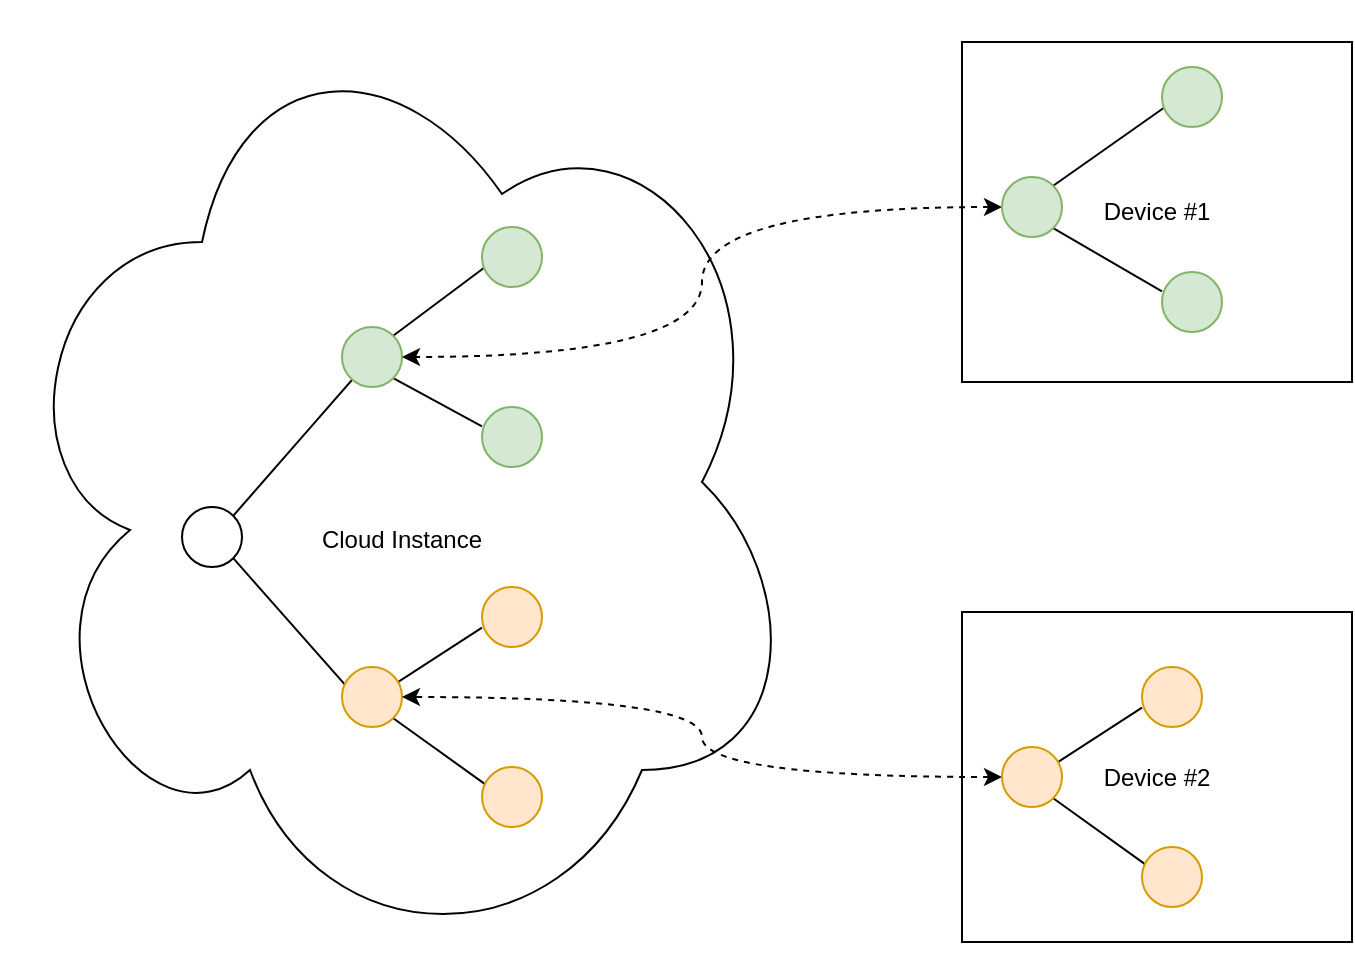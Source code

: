 <mxfile version="13.3.9" type="device"><diagram id="TDVsU0bWYbg5GR-F5wQf" name="Page-1"><mxGraphModel dx="1102" dy="1000" grid="1" gridSize="10" guides="1" tooltips="1" connect="1" arrows="1" fold="1" page="1" pageScale="1" pageWidth="850" pageHeight="1100" math="0" shadow="0"><root><mxCell id="0"/><mxCell id="1" parent="0"/><mxCell id="qtzBIcuewse_vjHaRkxX-16" value="&lt;br&gt;&lt;br&gt;&lt;br&gt;&lt;br&gt;Cloud Instance" style="ellipse;shape=cloud;whiteSpace=wrap;html=1;fillColor=none;" vertex="1" parent="1"><mxGeometry x="40" y="40" width="400" height="480" as="geometry"/></mxCell><mxCell id="qtzBIcuewse_vjHaRkxX-17" value="Device #1" style="rounded=0;whiteSpace=wrap;html=1;fillColor=none;" vertex="1" parent="1"><mxGeometry x="520" y="60" width="195" height="170" as="geometry"/></mxCell><mxCell id="qtzBIcuewse_vjHaRkxX-18" style="rounded=0;orthogonalLoop=1;jettySize=auto;html=1;exitX=1;exitY=1;exitDx=0;exitDy=0;entryX=0.06;entryY=0.307;entryDx=0;entryDy=0;entryPerimeter=0;endArrow=none;endFill=0;" edge="1" parent="1" source="qtzBIcuewse_vjHaRkxX-20" target="qtzBIcuewse_vjHaRkxX-26"><mxGeometry relative="1" as="geometry"/></mxCell><mxCell id="qtzBIcuewse_vjHaRkxX-19" style="edgeStyle=none;rounded=0;orthogonalLoop=1;jettySize=auto;html=1;exitX=1;exitY=0;exitDx=0;exitDy=0;endArrow=none;endFill=0;" edge="1" parent="1" source="qtzBIcuewse_vjHaRkxX-20" target="qtzBIcuewse_vjHaRkxX-23"><mxGeometry relative="1" as="geometry"/></mxCell><mxCell id="qtzBIcuewse_vjHaRkxX-20" value="" style="ellipse;whiteSpace=wrap;html=1;aspect=fixed;" vertex="1" parent="1"><mxGeometry x="130" y="292.5" width="30" height="30" as="geometry"/></mxCell><mxCell id="qtzBIcuewse_vjHaRkxX-21" style="edgeStyle=none;rounded=0;orthogonalLoop=1;jettySize=auto;html=1;exitX=1;exitY=0;exitDx=0;exitDy=0;entryX=0.069;entryY=0.655;entryDx=0;entryDy=0;entryPerimeter=0;endArrow=none;endFill=0;" edge="1" parent="1" source="qtzBIcuewse_vjHaRkxX-23" target="qtzBIcuewse_vjHaRkxX-27"><mxGeometry relative="1" as="geometry"/></mxCell><mxCell id="qtzBIcuewse_vjHaRkxX-22" style="edgeStyle=none;rounded=0;orthogonalLoop=1;jettySize=auto;html=1;exitX=1;exitY=1;exitDx=0;exitDy=0;entryX=0;entryY=0.322;entryDx=0;entryDy=0;entryPerimeter=0;endArrow=none;endFill=0;" edge="1" parent="1" source="qtzBIcuewse_vjHaRkxX-23" target="qtzBIcuewse_vjHaRkxX-28"><mxGeometry relative="1" as="geometry"/></mxCell><mxCell id="qtzBIcuewse_vjHaRkxX-23" value="" style="ellipse;whiteSpace=wrap;html=1;aspect=fixed;fillColor=#d5e8d4;strokeColor=#82b366;" vertex="1" parent="1"><mxGeometry x="210" y="202.5" width="30" height="30" as="geometry"/></mxCell><mxCell id="qtzBIcuewse_vjHaRkxX-24" style="edgeStyle=none;rounded=0;orthogonalLoop=1;jettySize=auto;html=1;exitX=0.944;exitY=0.244;exitDx=0;exitDy=0;endArrow=none;endFill=0;entryX=0;entryY=0.678;entryDx=0;entryDy=0;entryPerimeter=0;exitPerimeter=0;" edge="1" parent="1" source="qtzBIcuewse_vjHaRkxX-26" target="qtzBIcuewse_vjHaRkxX-29"><mxGeometry relative="1" as="geometry"><mxPoint x="270" y="362.5" as="targetPoint"/></mxGeometry></mxCell><mxCell id="qtzBIcuewse_vjHaRkxX-25" style="edgeStyle=none;rounded=0;orthogonalLoop=1;jettySize=auto;html=1;exitX=1;exitY=1;exitDx=0;exitDy=0;entryX=0.056;entryY=0.289;entryDx=0;entryDy=0;entryPerimeter=0;endArrow=none;endFill=0;" edge="1" parent="1" source="qtzBIcuewse_vjHaRkxX-26" target="qtzBIcuewse_vjHaRkxX-30"><mxGeometry relative="1" as="geometry"/></mxCell><mxCell id="qtzBIcuewse_vjHaRkxX-26" value="" style="ellipse;whiteSpace=wrap;html=1;aspect=fixed;fillColor=#ffe6cc;strokeColor=#d79b00;" vertex="1" parent="1"><mxGeometry x="210" y="372.5" width="30" height="30" as="geometry"/></mxCell><mxCell id="qtzBIcuewse_vjHaRkxX-27" value="" style="ellipse;whiteSpace=wrap;html=1;aspect=fixed;fillColor=#d5e8d4;strokeColor=#82b366;" vertex="1" parent="1"><mxGeometry x="280" y="152.5" width="30" height="30" as="geometry"/></mxCell><mxCell id="qtzBIcuewse_vjHaRkxX-28" value="" style="ellipse;whiteSpace=wrap;html=1;aspect=fixed;fillColor=#d5e8d4;strokeColor=#82b366;" vertex="1" parent="1"><mxGeometry x="280" y="242.5" width="30" height="30" as="geometry"/></mxCell><mxCell id="qtzBIcuewse_vjHaRkxX-29" value="" style="ellipse;whiteSpace=wrap;html=1;aspect=fixed;fillColor=#ffe6cc;strokeColor=#d79b00;" vertex="1" parent="1"><mxGeometry x="280" y="332.5" width="30" height="30" as="geometry"/></mxCell><mxCell id="qtzBIcuewse_vjHaRkxX-30" value="" style="ellipse;whiteSpace=wrap;html=1;aspect=fixed;fillColor=#ffe6cc;strokeColor=#d79b00;" vertex="1" parent="1"><mxGeometry x="280" y="422.5" width="30" height="30" as="geometry"/></mxCell><mxCell id="qtzBIcuewse_vjHaRkxX-31" style="edgeStyle=none;rounded=0;orthogonalLoop=1;jettySize=auto;html=1;exitX=1;exitY=0;exitDx=0;exitDy=0;entryX=0.069;entryY=0.655;entryDx=0;entryDy=0;entryPerimeter=0;endArrow=none;endFill=0;" edge="1" parent="1" source="qtzBIcuewse_vjHaRkxX-33" target="qtzBIcuewse_vjHaRkxX-34"><mxGeometry relative="1" as="geometry"/></mxCell><mxCell id="qtzBIcuewse_vjHaRkxX-32" style="edgeStyle=none;rounded=0;orthogonalLoop=1;jettySize=auto;html=1;exitX=1;exitY=1;exitDx=0;exitDy=0;entryX=0;entryY=0.322;entryDx=0;entryDy=0;entryPerimeter=0;endArrow=none;endFill=0;" edge="1" parent="1" source="qtzBIcuewse_vjHaRkxX-33" target="qtzBIcuewse_vjHaRkxX-35"><mxGeometry relative="1" as="geometry"/></mxCell><mxCell id="qtzBIcuewse_vjHaRkxX-37" style="edgeStyle=orthogonalEdgeStyle;rounded=0;orthogonalLoop=1;jettySize=auto;html=1;exitX=0;exitY=0.5;exitDx=0;exitDy=0;endArrow=classic;endFill=1;curved=1;entryX=1;entryY=0.5;entryDx=0;entryDy=0;dashed=1;startArrow=classic;startFill=1;" edge="1" parent="1" source="qtzBIcuewse_vjHaRkxX-33" target="qtzBIcuewse_vjHaRkxX-23"><mxGeometry relative="1" as="geometry"><mxPoint x="490" y="240" as="targetPoint"/></mxGeometry></mxCell><mxCell id="qtzBIcuewse_vjHaRkxX-33" value="" style="ellipse;whiteSpace=wrap;html=1;aspect=fixed;fillColor=#d5e8d4;strokeColor=#82b366;" vertex="1" parent="1"><mxGeometry x="540" y="127.5" width="30" height="30" as="geometry"/></mxCell><mxCell id="qtzBIcuewse_vjHaRkxX-34" value="" style="ellipse;whiteSpace=wrap;html=1;aspect=fixed;fillColor=#d5e8d4;strokeColor=#82b366;" vertex="1" parent="1"><mxGeometry x="620" y="72.5" width="30" height="30" as="geometry"/></mxCell><mxCell id="qtzBIcuewse_vjHaRkxX-35" value="" style="ellipse;whiteSpace=wrap;html=1;aspect=fixed;fillColor=#d5e8d4;strokeColor=#82b366;" vertex="1" parent="1"><mxGeometry x="620" y="175" width="30" height="30" as="geometry"/></mxCell><mxCell id="qtzBIcuewse_vjHaRkxX-39" value="Device #2" style="rounded=0;whiteSpace=wrap;html=1;fillColor=none;" vertex="1" parent="1"><mxGeometry x="520" y="345" width="195" height="165" as="geometry"/></mxCell><mxCell id="qtzBIcuewse_vjHaRkxX-40" style="edgeStyle=none;rounded=0;orthogonalLoop=1;jettySize=auto;html=1;exitX=0.944;exitY=0.244;exitDx=0;exitDy=0;endArrow=none;endFill=0;entryX=0;entryY=0.678;entryDx=0;entryDy=0;entryPerimeter=0;exitPerimeter=0;" edge="1" parent="1" source="qtzBIcuewse_vjHaRkxX-42" target="qtzBIcuewse_vjHaRkxX-43"><mxGeometry relative="1" as="geometry"><mxPoint x="600" y="402.5" as="targetPoint"/></mxGeometry></mxCell><mxCell id="qtzBIcuewse_vjHaRkxX-41" style="edgeStyle=none;rounded=0;orthogonalLoop=1;jettySize=auto;html=1;exitX=1;exitY=1;exitDx=0;exitDy=0;entryX=0.056;entryY=0.289;entryDx=0;entryDy=0;entryPerimeter=0;endArrow=none;endFill=0;" edge="1" parent="1" source="qtzBIcuewse_vjHaRkxX-42" target="qtzBIcuewse_vjHaRkxX-44"><mxGeometry relative="1" as="geometry"/></mxCell><mxCell id="qtzBIcuewse_vjHaRkxX-45" style="edgeStyle=orthogonalEdgeStyle;curved=1;rounded=0;orthogonalLoop=1;jettySize=auto;html=1;exitX=0;exitY=0.5;exitDx=0;exitDy=0;entryX=1;entryY=0.5;entryDx=0;entryDy=0;dashed=1;endArrow=classic;endFill=1;startArrow=classic;startFill=1;" edge="1" parent="1" source="qtzBIcuewse_vjHaRkxX-42" target="qtzBIcuewse_vjHaRkxX-26"><mxGeometry relative="1" as="geometry"/></mxCell><mxCell id="qtzBIcuewse_vjHaRkxX-42" value="" style="ellipse;whiteSpace=wrap;html=1;aspect=fixed;fillColor=#ffe6cc;strokeColor=#d79b00;" vertex="1" parent="1"><mxGeometry x="540" y="412.5" width="30" height="30" as="geometry"/></mxCell><mxCell id="qtzBIcuewse_vjHaRkxX-43" value="" style="ellipse;whiteSpace=wrap;html=1;aspect=fixed;fillColor=#ffe6cc;strokeColor=#d79b00;" vertex="1" parent="1"><mxGeometry x="610" y="372.5" width="30" height="30" as="geometry"/></mxCell><mxCell id="qtzBIcuewse_vjHaRkxX-44" value="" style="ellipse;whiteSpace=wrap;html=1;aspect=fixed;fillColor=#ffe6cc;strokeColor=#d79b00;" vertex="1" parent="1"><mxGeometry x="610" y="462.5" width="30" height="30" as="geometry"/></mxCell></root></mxGraphModel></diagram></mxfile>